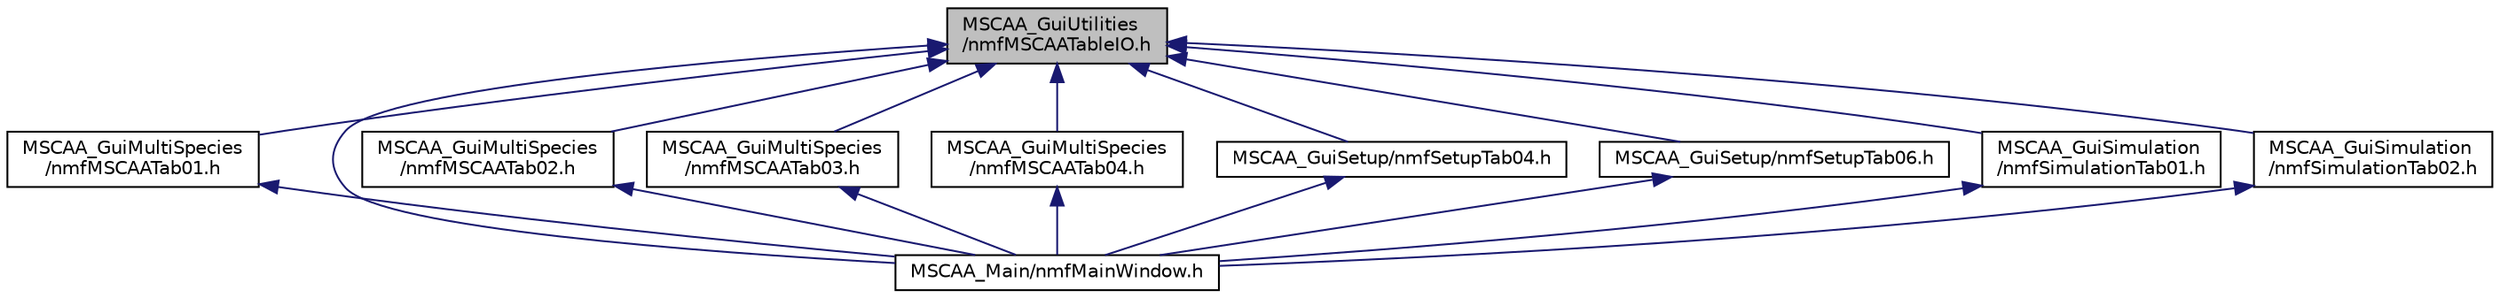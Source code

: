 digraph "MSCAA_GuiUtilities/nmfMSCAATableIO.h"
{
 // LATEX_PDF_SIZE
  edge [fontname="Helvetica",fontsize="10",labelfontname="Helvetica",labelfontsize="10"];
  node [fontname="Helvetica",fontsize="10",shape=record];
  Node1 [label="MSCAA_GuiUtilities\l/nmfMSCAATableIO.h",height=0.2,width=0.4,color="black", fillcolor="grey75", style="filled", fontcolor="black",tooltip="Contains the MSCAA namespace utility functions."];
  Node1 -> Node2 [dir="back",color="midnightblue",fontsize="10",style="solid",fontname="Helvetica"];
  Node2 [label="MSCAA_GuiMultiSpecies\l/nmfMSCAATab01.h",height=0.2,width=0.4,color="black", fillcolor="white", style="filled",URL="$nmf_m_s_c_a_a_tab01_8h.html",tooltip="This file contains the class definition for the GUI elements and functionality for the 1st tabbed MSC..."];
  Node2 -> Node3 [dir="back",color="midnightblue",fontsize="10",style="solid",fontname="Helvetica"];
  Node3 [label="MSCAA_Main/nmfMainWindow.h",height=0.2,width=0.4,color="black", fillcolor="white", style="filled",URL="$nmf_main_window_8h_source.html",tooltip=" "];
  Node1 -> Node4 [dir="back",color="midnightblue",fontsize="10",style="solid",fontname="Helvetica"];
  Node4 [label="MSCAA_GuiMultiSpecies\l/nmfMSCAATab02.h",height=0.2,width=0.4,color="black", fillcolor="white", style="filled",URL="$nmf_m_s_c_a_a_tab02_8h.html",tooltip="This file contains the class definition for the GUI elements and functionality for the 2nd tabbed MSC..."];
  Node4 -> Node3 [dir="back",color="midnightblue",fontsize="10",style="solid",fontname="Helvetica"];
  Node1 -> Node5 [dir="back",color="midnightblue",fontsize="10",style="solid",fontname="Helvetica"];
  Node5 [label="MSCAA_GuiMultiSpecies\l/nmfMSCAATab03.h",height=0.2,width=0.4,color="black", fillcolor="white", style="filled",URL="$nmf_m_s_c_a_a_tab03_8h.html",tooltip="This file contains the class definition for the GUI elements and functionality for the 3rd tabbed MSC..."];
  Node5 -> Node3 [dir="back",color="midnightblue",fontsize="10",style="solid",fontname="Helvetica"];
  Node1 -> Node6 [dir="back",color="midnightblue",fontsize="10",style="solid",fontname="Helvetica"];
  Node6 [label="MSCAA_GuiMultiSpecies\l/nmfMSCAATab04.h",height=0.2,width=0.4,color="black", fillcolor="white", style="filled",URL="$nmf_m_s_c_a_a_tab04_8h.html",tooltip="This file contains the class definition for the GUI elements and functionality for the 4th tabbed MSC..."];
  Node6 -> Node3 [dir="back",color="midnightblue",fontsize="10",style="solid",fontname="Helvetica"];
  Node1 -> Node7 [dir="back",color="midnightblue",fontsize="10",style="solid",fontname="Helvetica"];
  Node7 [label="MSCAA_GuiSetup/nmfSetupTab04.h",height=0.2,width=0.4,color="black", fillcolor="white", style="filled",URL="$nmf_setup_tab04_8h.html",tooltip="This file contains the class definition for the GUI elements and functionality for the 4th tabbed Set..."];
  Node7 -> Node3 [dir="back",color="midnightblue",fontsize="10",style="solid",fontname="Helvetica"];
  Node1 -> Node8 [dir="back",color="midnightblue",fontsize="10",style="solid",fontname="Helvetica"];
  Node8 [label="MSCAA_GuiSetup/nmfSetupTab06.h",height=0.2,width=0.4,color="black", fillcolor="white", style="filled",URL="$nmf_setup_tab06_8h.html",tooltip="This file contains the class definition for the GUI elements and functionality for the 6th tabbed Set..."];
  Node8 -> Node3 [dir="back",color="midnightblue",fontsize="10",style="solid",fontname="Helvetica"];
  Node1 -> Node9 [dir="back",color="midnightblue",fontsize="10",style="solid",fontname="Helvetica"];
  Node9 [label="MSCAA_GuiSimulation\l/nmfSimulationTab01.h",height=0.2,width=0.4,color="black", fillcolor="white", style="filled",URL="$nmf_simulation_tab01_8h_source.html",tooltip=" "];
  Node9 -> Node3 [dir="back",color="midnightblue",fontsize="10",style="solid",fontname="Helvetica"];
  Node1 -> Node10 [dir="back",color="midnightblue",fontsize="10",style="solid",fontname="Helvetica"];
  Node10 [label="MSCAA_GuiSimulation\l/nmfSimulationTab02.h",height=0.2,width=0.4,color="black", fillcolor="white", style="filled",URL="$nmf_simulation_tab02_8h_source.html",tooltip=" "];
  Node10 -> Node3 [dir="back",color="midnightblue",fontsize="10",style="solid",fontname="Helvetica"];
  Node1 -> Node3 [dir="back",color="midnightblue",fontsize="10",style="solid",fontname="Helvetica"];
}

